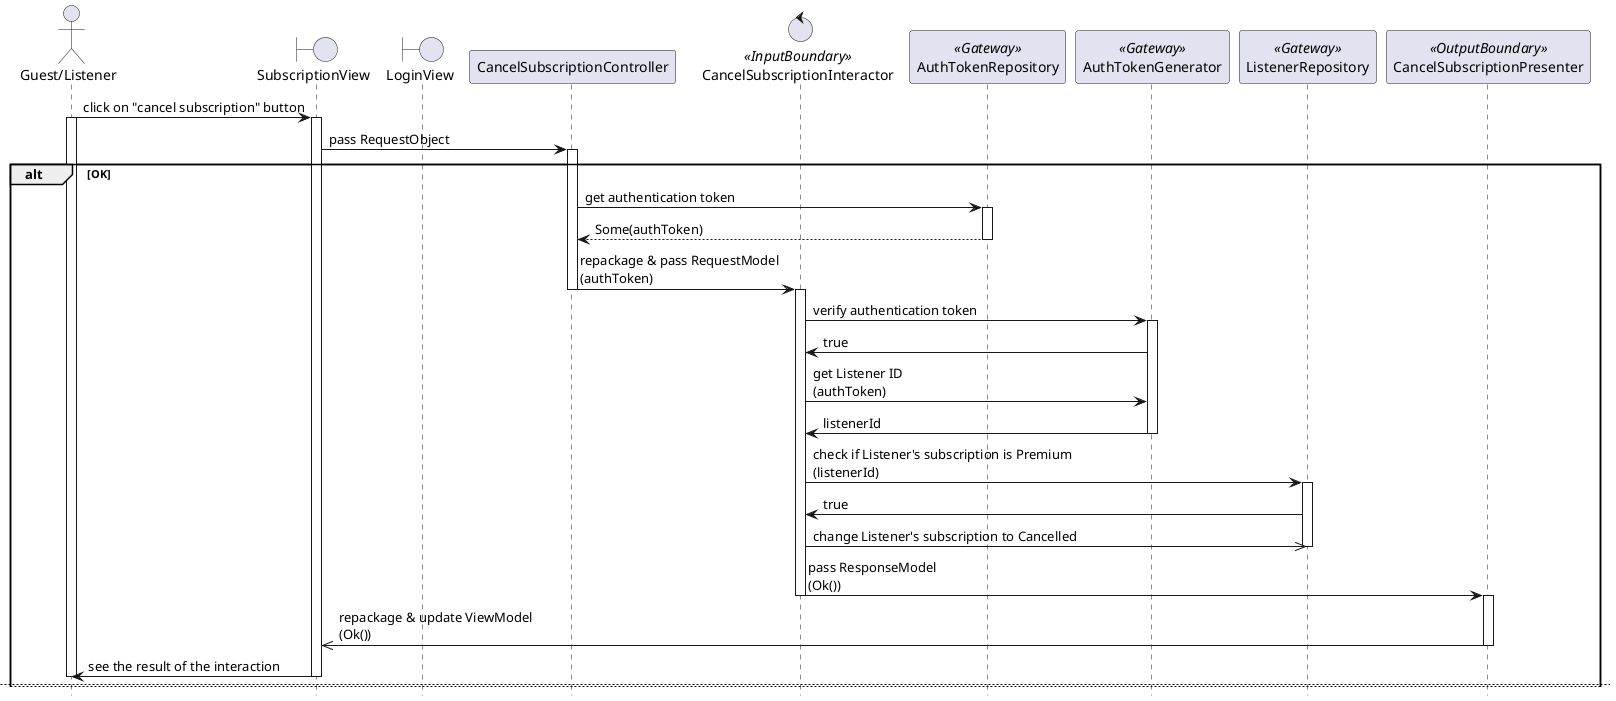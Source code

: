 @startuml

hide footbox
skinparam BackgroundColor transparent

actor "Guest/Listener"
boundary SubscriptionView
boundary LoginView
participant CancelSubscriptionController
control CancelSubscriptionInteractor <<InputBoundary>>
participant AuthTokenRepository <<Gateway>>
participant AuthTokenGenerator <<Gateway>>
participant ListenerRepository <<Gateway>>
participant CancelSubscriptionPresenter <<OutputBoundary>>

"Guest/Listener" -> SubscriptionView: click on "cancel subscription" button
activate "Guest/Listener"
activate SubscriptionView

SubscriptionView -> CancelSubscriptionController: pass RequestObject
activate CancelSubscriptionController

alt OK
    CancelSubscriptionController -> AuthTokenRepository: get authentication token
    activate AuthTokenRepository
    return Some(authToken)
    deactivate AuthTokenRepository

    CancelSubscriptionController -> CancelSubscriptionInteractor: repackage & pass RequestModel\n(authToken)
    deactivate CancelSubscriptionController
    activate CancelSubscriptionInteractor

    CancelSubscriptionInteractor -> AuthTokenGenerator: verify authentication token
    activate AuthTokenGenerator
    CancelSubscriptionInteractor <- AuthTokenGenerator: true
    CancelSubscriptionInteractor -> AuthTokenGenerator: get Listener ID\n(authToken)
    CancelSubscriptionInteractor <- AuthTokenGenerator: listenerId
    deactivate AuthTokenGenerator

    CancelSubscriptionInteractor -> ListenerRepository: check if Listener's subscription is Premium\n(listenerId)
    activate ListenerRepository
    CancelSubscriptionInteractor <- ListenerRepository: true
    CancelSubscriptionInteractor ->> ListenerRepository: change Listener's subscription to Cancelled
    deactivate ListenerRepository

    CancelSubscriptionInteractor -> CancelSubscriptionPresenter: pass ResponseModel\n(Ok())
    deactivate CancelSubscriptionInteractor
    activate CancelSubscriptionPresenter

    CancelSubscriptionPresenter ->> SubscriptionView: repackage & update ViewModel\n(Ok())
    deactivate CancelSubscriptionPresenter

    SubscriptionView -> "Guest/Listener": see the result of the interaction
    deactivate SubscriptionView
    deactivate "Guest/Listener"
    newpage


else Error: Authentication token not found
    CancelSubscriptionController -> AuthTokenRepository: get authentication token
    activate "Guest/Listener"
    activate CancelSubscriptionController
    activate SubscriptionView
    activate AuthTokenRepository
    return None
    deactivate AuthTokenRepository

    CancelSubscriptionController -> LoginView: redirect
    deactivate SubscriptionView 
    deactivate CancelSubscriptionController
    activate LoginView

    LoginView -> "Guest/Listener": see the result of the interaction
    deactivate LoginView
    deactivate "Guest/Listener"

else Error: Authentication token invalid
    CancelSubscriptionController -> AuthTokenRepository: get authentication token
    activate "Guest/Listener"
    activate CancelSubscriptionController
    activate SubscriptionView
    activate AuthTokenRepository
    return Some(authToken)
    deactivate AuthTokenRepository

    CancelSubscriptionController -> CancelSubscriptionInteractor: repackage & pass RequestModel\n(authToken)
    deactivate CancelSubscriptionController
    activate CancelSubscriptionInteractor

    CancelSubscriptionInteractor -> AuthTokenGenerator: verify authentication token
    activate AuthTokenGenerator
    CancelSubscriptionInteractor <- AuthTokenGenerator: false
    deactivate AuthTokenGenerator

    CancelSubscriptionInteractor ->> CancelSubscriptionPresenter: pass ResponseModel\n(Err(AuthTokenInvalid))
    deactivate CancelSubscriptionInteractor
    activate CancelSubscriptionPresenter

    CancelSubscriptionPresenter ->> SubscriptionView: repackage & update ViewModel\n(Err(AuthTokenInvalid))
    deactivate CancelSubscriptionPresenter

    SubscriptionView -> LoginView: redirect
    deactivate SubscriptionView
    activate LoginView

    LoginView -> "Guest/Listener": see the result of the interaction
    deactivate LoginView
    deactivate "Guest/Listener"
    newpage

else Error: Listener's subscription is not Premium
    CancelSubscriptionController -> AuthTokenRepository: get authentication token
    activate "Guest/Listener"
    activate CancelSubscriptionController
    activate SubscriptionView
    activate AuthTokenRepository
    return Some(authToken)
    deactivate AuthTokenRepository

    CancelSubscriptionController -> CancelSubscriptionInteractor: pass RequestModel\n(authToken)
    deactivate CancelSubscriptionController
    activate CancelSubscriptionInteractor

    CancelSubscriptionInteractor -> AuthTokenGenerator: verify authentication token
    activate AuthTokenGenerator
    CancelSubscriptionInteractor <- AuthTokenGenerator: true
    CancelSubscriptionInteractor -> AuthTokenGenerator: get Listener ID\n(authToken)
    CancelSubscriptionInteractor <- AuthTokenGenerator: listenerId
    deactivate AuthTokenGenerator

    CancelSubscriptionInteractor -> ListenerRepository: check if Listener's subscription is Premium\n(listenerId)
    activate ListenerRepository
    CancelSubscriptionInteractor <- ListenerRepository: false
    deactivate ListenerRepository

    CancelSubscriptionInteractor -> CancelSubscriptionPresenter: pass ResponseModel\n(Err(ListenerIsNotPremium))
    deactivate CancelSubscriptionInteractor
    activate CancelSubscriptionPresenter

    CancelSubscriptionPresenter ->> SubscriptionView: repackage & update ViewModel\n(Err(ListenerIsNotPremium))
    deactivate CancelSubscriptionPresenter

    SubscriptionView -> "Guest/Listener": see the result of the interaction
    deactivate SubscriptionView
    deactivate "Guest/Listener"


end

@enduml
